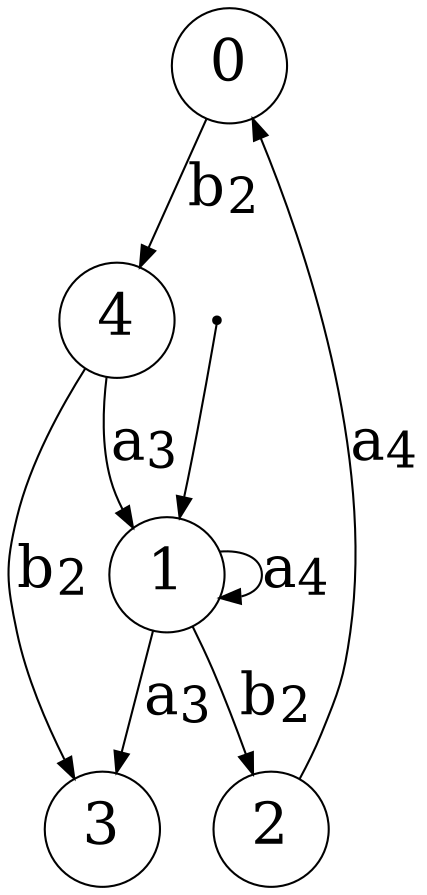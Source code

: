 digraph G {
"n0"[label= <0> shape=circle color="black" style=wedged fillcolor="white" style=filled fontsize="28"];
"n1"[label= <1> shape=circle color="black" style=wedged fillcolor="white" style=filled fontsize="28"];
"ArbitraryUnusedNameNoWorriesJustGrooving2"[fontSize=1 shape=point];
"n2"[label= <2> shape=circle color="black" style=wedged fillcolor="white" style=filled fontsize="28"];
"n3"[label= <3> shape=circle color="black" style=wedged fillcolor="white" style=filled fontsize="28"];
"n4"[label= <4> shape=circle color="black" style=wedged fillcolor="white" style=filled fontsize="28"];
{"ArbitraryUnusedNameNoWorriesJustGrooving2"}->{"n1"};
{"n0"}->{"n4"}[label = <b<sub>2</sub>> color="black" arrowhead="normal" style="" fontsize="28"];
{"n1"}->{"n2"}[label = <b<sub>2</sub>> color="black" arrowhead="normal" style="" fontsize="28"];
{"n1"}->{"n1"}[label = <a<sub>4</sub>> color="black" arrowhead="normal" style="" fontsize="28"];
{"n1"}->{"n3"}[label = <a<sub>3</sub>> color="black" arrowhead="normal" style="" fontsize="28"];
{"n2"}->{"n0"}[label = <a<sub>4</sub>> color="black" arrowhead="normal" style="" fontsize="28"];
{"n4"}->{"n3"}[label = <b<sub>2</sub>> color="black" arrowhead="normal" style="" fontsize="28"];
{"n4"}->{"n1"}[label = <a<sub>3</sub>> color="black" arrowhead="normal" style="" fontsize="28"];
}
